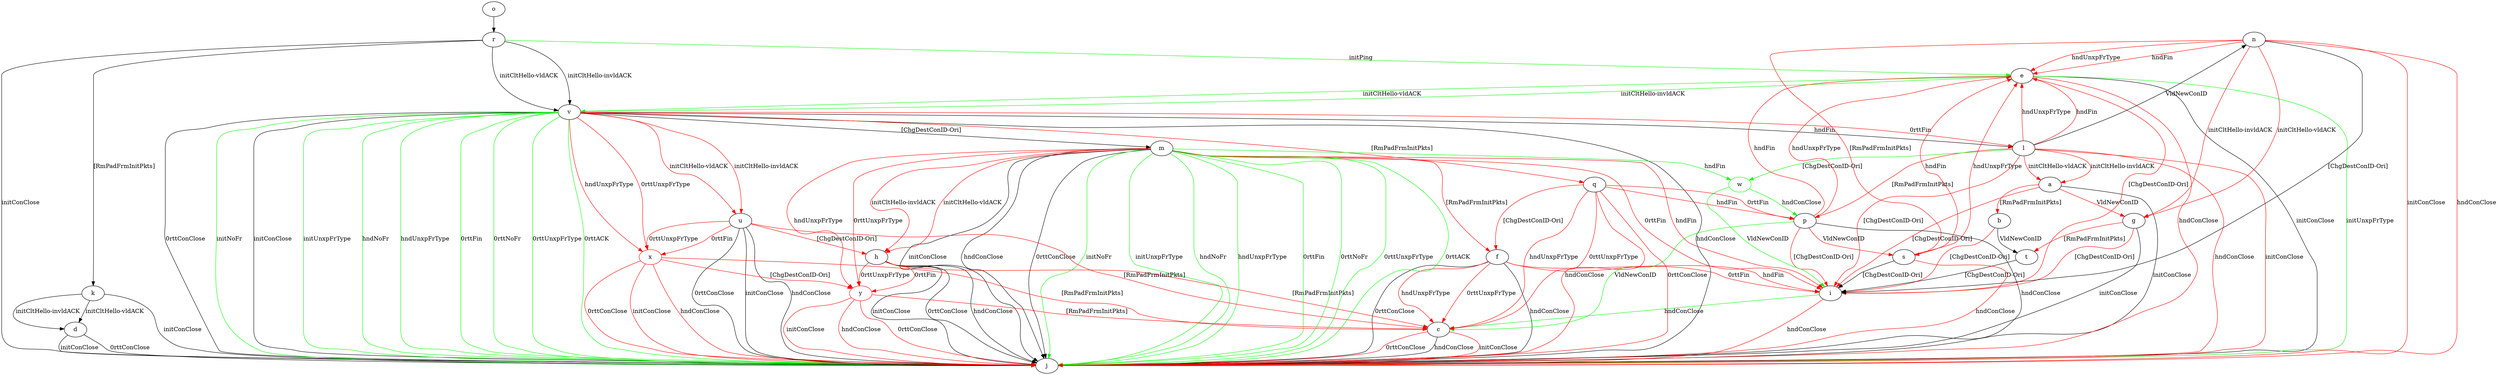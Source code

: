 digraph "" {
	a -> b	[key=0,
		color=red,
		label="[RmPadFrmInitPkts] "];
	a -> g	[key=0,
		color=red,
		label="VldNewConID "];
	a -> i	[key=0,
		color=red,
		label="[ChgDestConID-Ori] "];
	a -> j	[key=0,
		label="initConClose "];
	b -> i	[key=0,
		color=red,
		label="[ChgDestConID-Ori] "];
	b -> t	[key=0,
		label="VldNewConID "];
	c -> j	[key=0,
		label="hndConClose "];
	c -> j	[key=1,
		color=red,
		label="initConClose "];
	c -> j	[key=2,
		color=red,
		label="0rttConClose "];
	d -> j	[key=0,
		label="initConClose "];
	d -> j	[key=1,
		label="0rttConClose "];
	e -> i	[key=0,
		color=red,
		label="[ChgDestConID-Ori] "];
	e -> j	[key=0,
		label="initConClose "];
	e -> j	[key=1,
		color=green,
		label="initUnxpFrType "];
	e -> j	[key=2,
		color=red,
		label="hndConClose "];
	e -> v	[key=0,
		color=green,
		label="initCltHello-vldACK "];
	e -> v	[key=1,
		color=green,
		label="initCltHello-invldACK "];
	f -> c	[key=0,
		color=red,
		label="hndUnxpFrType "];
	f -> c	[key=1,
		color=red,
		label="0rttUnxpFrType "];
	f -> i	[key=0,
		color=red,
		label="hndFin "];
	f -> i	[key=1,
		color=red,
		label="0rttFin "];
	f -> j	[key=0,
		label="hndConClose "];
	f -> j	[key=1,
		label="0rttConClose "];
	g -> i	[key=0,
		color=red,
		label="[ChgDestConID-Ori] "];
	g -> j	[key=0,
		label="initConClose "];
	g -> t	[key=0,
		color=red,
		label="[RmPadFrmInitPkts] "];
	h -> c	[key=0,
		color=red,
		label="[RmPadFrmInitPkts] "];
	h -> j	[key=0,
		label="initConClose "];
	h -> j	[key=1,
		label="hndConClose "];
	h -> j	[key=2,
		label="0rttConClose "];
	y	[color=red];
	h -> y	[key=0,
		color=red,
		label="0rttFin "];
	h -> y	[key=1,
		color=red,
		label="0rttUnxpFrType "];
	i -> c	[key=0,
		color=green,
		label="hndConClose "];
	i -> j	[key=0,
		color=red,
		label="hndConClose "];
	k -> d	[key=0,
		label="initCltHello-vldACK "];
	k -> d	[key=1,
		label="initCltHello-invldACK "];
	k -> j	[key=0,
		label="initConClose "];
	l -> a	[key=0,
		color=red,
		label="initCltHello-vldACK "];
	l -> a	[key=1,
		color=red,
		label="initCltHello-invldACK "];
	l -> e	[key=0,
		color=red,
		label="hndFin "];
	l -> e	[key=1,
		color=red,
		label="hndUnxpFrType "];
	l -> i	[key=0,
		color=red,
		label="[ChgDestConID-Ori] "];
	l -> j	[key=0,
		color=red,
		label="initConClose "];
	l -> j	[key=1,
		color=red,
		label="hndConClose "];
	l -> n	[key=0,
		label="VldNewConID "];
	l -> p	[key=0,
		color=red,
		label="[RmPadFrmInitPkts] "];
	w	[color=green];
	l -> w	[key=0,
		color=green,
		label="[ChgDestConID-Ori] "];
	m -> f	[key=0,
		color=red,
		label="[RmPadFrmInitPkts] "];
	m -> h	[key=0,
		color=red,
		label="initCltHello-vldACK "];
	m -> h	[key=1,
		color=red,
		label="initCltHello-invldACK "];
	m -> i	[key=0,
		color=red,
		label="hndFin "];
	m -> i	[key=1,
		color=red,
		label="0rttFin "];
	m -> j	[key=0,
		label="initConClose "];
	m -> j	[key=1,
		label="hndConClose "];
	m -> j	[key=2,
		label="0rttConClose "];
	m -> j	[key=3,
		color=green,
		label="initNoFr "];
	m -> j	[key=4,
		color=green,
		label="initUnxpFrType "];
	m -> j	[key=5,
		color=green,
		label="hndNoFr "];
	m -> j	[key=6,
		color=green,
		label="hndUnxpFrType "];
	m -> j	[key=7,
		color=green,
		label="0rttFin "];
	m -> j	[key=8,
		color=green,
		label="0rttNoFr "];
	m -> j	[key=9,
		color=green,
		label="0rttUnxpFrType "];
	m -> j	[key=10,
		color=green,
		label="0rttACK "];
	m -> w	[key=0,
		color=green,
		label="hndFin "];
	m -> y	[key=0,
		color=red,
		label="hndUnxpFrType "];
	m -> y	[key=1,
		color=red,
		label="0rttUnxpFrType "];
	n -> e	[key=0,
		color=red,
		label="hndFin "];
	n -> e	[key=1,
		color=red,
		label="hndUnxpFrType "];
	n -> g	[key=0,
		color=red,
		label="initCltHello-vldACK "];
	n -> g	[key=1,
		color=red,
		label="initCltHello-invldACK "];
	n -> i	[key=0,
		label="[ChgDestConID-Ori] "];
	n -> j	[key=0,
		color=red,
		label="initConClose "];
	n -> j	[key=1,
		color=red,
		label="hndConClose "];
	n -> s	[key=0,
		color=red,
		label="[RmPadFrmInitPkts] "];
	o -> r	[key=0];
	p -> c	[key=0,
		color=green,
		label="VldNewConID "];
	p -> e	[key=0,
		color=red,
		label="hndFin "];
	p -> e	[key=1,
		color=red,
		label="hndUnxpFrType "];
	p -> i	[key=0,
		color=red,
		label="[ChgDestConID-Ori] "];
	p -> j	[key=0,
		label="hndConClose "];
	p -> s	[key=0,
		color=red,
		label="VldNewConID "];
	q -> c	[key=0,
		color=red,
		label="hndUnxpFrType "];
	q -> c	[key=1,
		color=red,
		label="0rttUnxpFrType "];
	q -> f	[key=0,
		color=red,
		label="[ChgDestConID-Ori] "];
	q -> j	[key=0,
		color=red,
		label="hndConClose "];
	q -> j	[key=1,
		color=red,
		label="0rttConClose "];
	q -> p	[key=0,
		color=red,
		label="hndFin "];
	q -> p	[key=1,
		color=red,
		label="0rttFin "];
	r -> e	[key=0,
		color=green,
		label="initPing "];
	r -> j	[key=0,
		label="initConClose "];
	r -> k	[key=0,
		label="[RmPadFrmInitPkts] "];
	r -> v	[key=0,
		label="initCltHello-vldACK "];
	r -> v	[key=1,
		label="initCltHello-invldACK "];
	s -> e	[key=0,
		color=red,
		label="hndFin "];
	s -> e	[key=1,
		color=red,
		label="hndUnxpFrType "];
	s -> i	[key=0,
		label="[ChgDestConID-Ori] "];
	s -> j	[key=0,
		color=red,
		label="hndConClose "];
	t -> i	[key=0,
		label="[ChgDestConID-Ori] "];
	u -> c	[key=0,
		color=red,
		label="[RmPadFrmInitPkts] "];
	u -> h	[key=0,
		color=red,
		label="[ChgDestConID-Ori] "];
	u -> j	[key=0,
		label="initConClose "];
	u -> j	[key=1,
		label="hndConClose "];
	u -> j	[key=2,
		label="0rttConClose "];
	x	[color=red];
	u -> x	[key=0,
		color=red,
		label="0rttFin "];
	u -> x	[key=1,
		color=red,
		label="0rttUnxpFrType "];
	v -> j	[key=0,
		label="initConClose "];
	v -> j	[key=1,
		label="hndConClose "];
	v -> j	[key=2,
		label="0rttConClose "];
	v -> j	[key=3,
		color=green,
		label="initNoFr "];
	v -> j	[key=4,
		color=green,
		label="initUnxpFrType "];
	v -> j	[key=5,
		color=green,
		label="hndNoFr "];
	v -> j	[key=6,
		color=green,
		label="hndUnxpFrType "];
	v -> j	[key=7,
		color=green,
		label="0rttFin "];
	v -> j	[key=8,
		color=green,
		label="0rttNoFr "];
	v -> j	[key=9,
		color=green,
		label="0rttUnxpFrType "];
	v -> j	[key=10,
		color=green,
		label="0rttACK "];
	v -> l	[key=0,
		label="hndFin "];
	v -> l	[key=1,
		color=red,
		label="0rttFin "];
	v -> m	[key=0,
		label="[ChgDestConID-Ori] "];
	v -> q	[key=0,
		color=red,
		label="[RmPadFrmInitPkts] "];
	v -> u	[key=0,
		color=red,
		label="initCltHello-vldACK "];
	v -> u	[key=1,
		color=red,
		label="initCltHello-invldACK "];
	v -> x	[key=0,
		color=red,
		label="hndUnxpFrType "];
	v -> x	[key=1,
		color=red,
		label="0rttUnxpFrType "];
	w -> i	[key=0,
		color=green,
		label="VldNewConID "];
	w -> p	[key=0,
		color=green,
		label="hndConClose "];
	x -> c	[key=0,
		color=red,
		label="[RmPadFrmInitPkts] "];
	x -> j	[key=0,
		color=red,
		label="initConClose "];
	x -> j	[key=1,
		color=red,
		label="hndConClose "];
	x -> j	[key=2,
		color=red,
		label="0rttConClose "];
	x -> y	[key=0,
		color=red,
		label="[ChgDestConID-Ori] "];
	y -> c	[key=0,
		color=red,
		label="[RmPadFrmInitPkts] "];
	y -> j	[key=0,
		color=red,
		label="initConClose "];
	y -> j	[key=1,
		color=red,
		label="hndConClose "];
	y -> j	[key=2,
		color=red,
		label="0rttConClose "];
}
